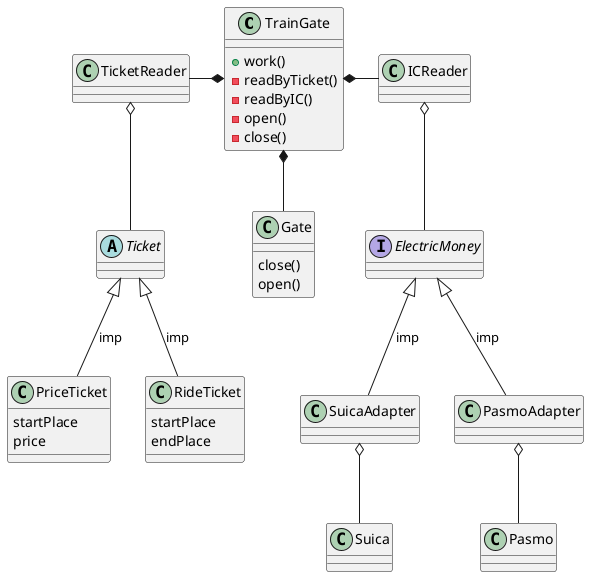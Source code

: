 @startuml

class TrainGate {
+work()
-readByTicket()
-readByIC()
-open()
-close()
}

TrainGate *-right- ICReader
TrainGate *-left- TicketReader
TrainGate *-- Gate

class TicketReader {
}

TicketReader o-- Ticket

abstract class Ticket {
}

Ticket <|-- PriceTicket: imp
Ticket <|-- RideTicket: imp

class PriceTicket {
startPlace
price
}

class RideTicket {
startPlace
endPlace
}

Interface ElectricMoney {
}

ElectricMoney <|-- SuicaAdapter: imp
ElectricMoney <|-- PasmoAdapter: imp

class SuicaAdapter {
}
SuicaAdapter o-- Suica

class Suica {
}

class PasmoAdapter {
}

PasmoAdapter o-- Pasmo

class Pasmo {
}

class ICReader {

}

ICReader o-- ElectricMoney

class Gate {
close()
open()
}

@enduml